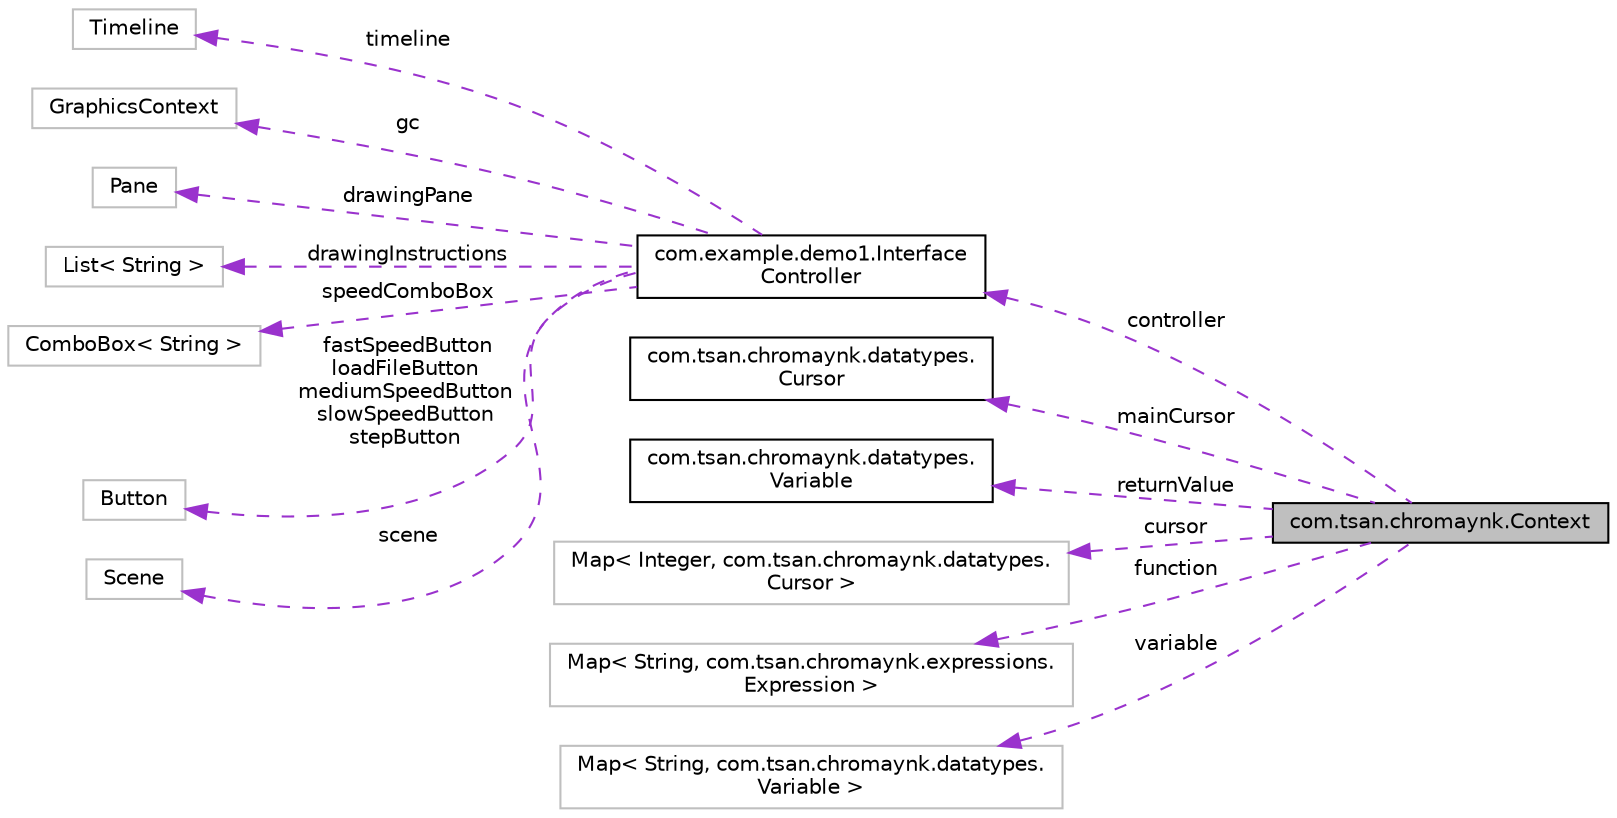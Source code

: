 digraph "com.tsan.chromaynk.Context"
{
 // LATEX_PDF_SIZE
  edge [fontname="Helvetica",fontsize="10",labelfontname="Helvetica",labelfontsize="10"];
  node [fontname="Helvetica",fontsize="10",shape=record];
  rankdir="LR";
  Node1 [label="com.tsan.chromaynk.Context",height=0.2,width=0.4,color="black", fillcolor="grey75", style="filled", fontcolor="black",tooltip=" "];
  Node2 -> Node1 [dir="back",color="darkorchid3",fontsize="10",style="dashed",label=" controller" ,fontname="Helvetica"];
  Node2 [label="com.example.demo1.Interface\lController",height=0.2,width=0.4,color="black", fillcolor="white", style="filled",URL="$classcom_1_1example_1_1demo1_1_1InterfaceController.html",tooltip=" "];
  Node3 -> Node2 [dir="back",color="darkorchid3",fontsize="10",style="dashed",label=" timeline" ,fontname="Helvetica"];
  Node3 [label="Timeline",height=0.2,width=0.4,color="grey75", fillcolor="white", style="filled",tooltip=" "];
  Node4 -> Node2 [dir="back",color="darkorchid3",fontsize="10",style="dashed",label=" gc" ,fontname="Helvetica"];
  Node4 [label="GraphicsContext",height=0.2,width=0.4,color="grey75", fillcolor="white", style="filled",tooltip=" "];
  Node5 -> Node2 [dir="back",color="darkorchid3",fontsize="10",style="dashed",label=" drawingPane" ,fontname="Helvetica"];
  Node5 [label="Pane",height=0.2,width=0.4,color="grey75", fillcolor="white", style="filled",tooltip=" "];
  Node6 -> Node2 [dir="back",color="darkorchid3",fontsize="10",style="dashed",label=" drawingInstructions" ,fontname="Helvetica"];
  Node6 [label="List\< String \>",height=0.2,width=0.4,color="grey75", fillcolor="white", style="filled",tooltip=" "];
  Node7 -> Node2 [dir="back",color="darkorchid3",fontsize="10",style="dashed",label=" speedComboBox" ,fontname="Helvetica"];
  Node7 [label="ComboBox\< String \>",height=0.2,width=0.4,color="grey75", fillcolor="white", style="filled",tooltip=" "];
  Node8 -> Node2 [dir="back",color="darkorchid3",fontsize="10",style="dashed",label=" fastSpeedButton\nloadFileButton\nmediumSpeedButton\nslowSpeedButton\nstepButton" ,fontname="Helvetica"];
  Node8 [label="Button",height=0.2,width=0.4,color="grey75", fillcolor="white", style="filled",tooltip=" "];
  Node9 -> Node2 [dir="back",color="darkorchid3",fontsize="10",style="dashed",label=" scene" ,fontname="Helvetica"];
  Node9 [label="Scene",height=0.2,width=0.4,color="grey75", fillcolor="white", style="filled",tooltip=" "];
  Node10 -> Node1 [dir="back",color="darkorchid3",fontsize="10",style="dashed",label=" mainCursor" ,fontname="Helvetica"];
  Node10 [label="com.tsan.chromaynk.datatypes.\lCursor",height=0.2,width=0.4,color="black", fillcolor="white", style="filled",URL="$classcom_1_1tsan_1_1chromaynk_1_1datatypes_1_1Cursor.html",tooltip=" "];
  Node11 -> Node1 [dir="back",color="darkorchid3",fontsize="10",style="dashed",label=" returnValue" ,fontname="Helvetica"];
  Node11 [label="com.tsan.chromaynk.datatypes.\lVariable",height=0.2,width=0.4,color="black", fillcolor="white", style="filled",URL="$classcom_1_1tsan_1_1chromaynk_1_1datatypes_1_1Variable.html",tooltip=" "];
  Node12 -> Node1 [dir="back",color="darkorchid3",fontsize="10",style="dashed",label=" cursor" ,fontname="Helvetica"];
  Node12 [label="Map\< Integer, com.tsan.chromaynk.datatypes.\lCursor \>",height=0.2,width=0.4,color="grey75", fillcolor="white", style="filled",tooltip=" "];
  Node13 -> Node1 [dir="back",color="darkorchid3",fontsize="10",style="dashed",label=" function" ,fontname="Helvetica"];
  Node13 [label="Map\< String, com.tsan.chromaynk.expressions.\lExpression \>",height=0.2,width=0.4,color="grey75", fillcolor="white", style="filled",tooltip=" "];
  Node14 -> Node1 [dir="back",color="darkorchid3",fontsize="10",style="dashed",label=" variable" ,fontname="Helvetica"];
  Node14 [label="Map\< String, com.tsan.chromaynk.datatypes.\lVariable \>",height=0.2,width=0.4,color="grey75", fillcolor="white", style="filled",tooltip=" "];
}
